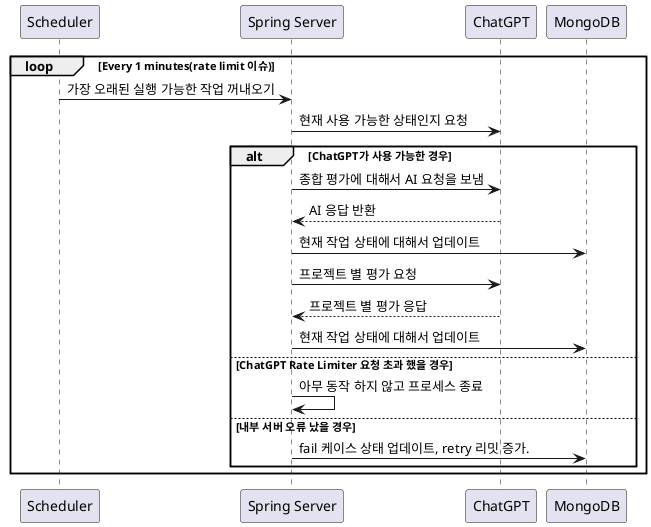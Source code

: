 @startuml
'participant Kafka
participant Scheduler
participant "Spring Server" as server
'participant "API Key Pool" as ApiPool
participant ChatGPT
participant MongoDB
loop Every 1 minutes(rate limit 이슈)
    Scheduler -> server : 가장 오래된 실행 가능한 작업 꺼내오기

'server -> ApiPool : API Key 풀에 가능한 키 요청
'ApiPool -> server : API Key 반환

server -> ChatGPT : 현재 사용 가능한 상태인지 요청

alt ChatGPT가 사용 가능한 경우
    server -> ChatGPT : 종합 평가에 대해서 AI 요청을 보냄
    ChatGPT --> server : AI 응답 반환
    server -> MongoDB : 현재 작업 상태에 대해서 업데이트
'    server -> ApiPool : API Key 반환


    server -> ChatGPT : 프로젝트 별 평가 요청
    ChatGPT --> server : 프로젝트 별 평가 응답
    server -> MongoDB : 현재 작업 상태에 대해서 업데이트
'    server -> ApiPool : API 키 반환


else ChatGPT Rate Limiter 요청 초과 했을 경우
    server -> server : 아무 동작 하지 않고 프로세스 종료
else 내부 서버 오류 났을 경우
    server -> MongoDB : fail 케이스 상태 업데이트, retry 리밋 증가.
end alt
end loop

@enduml